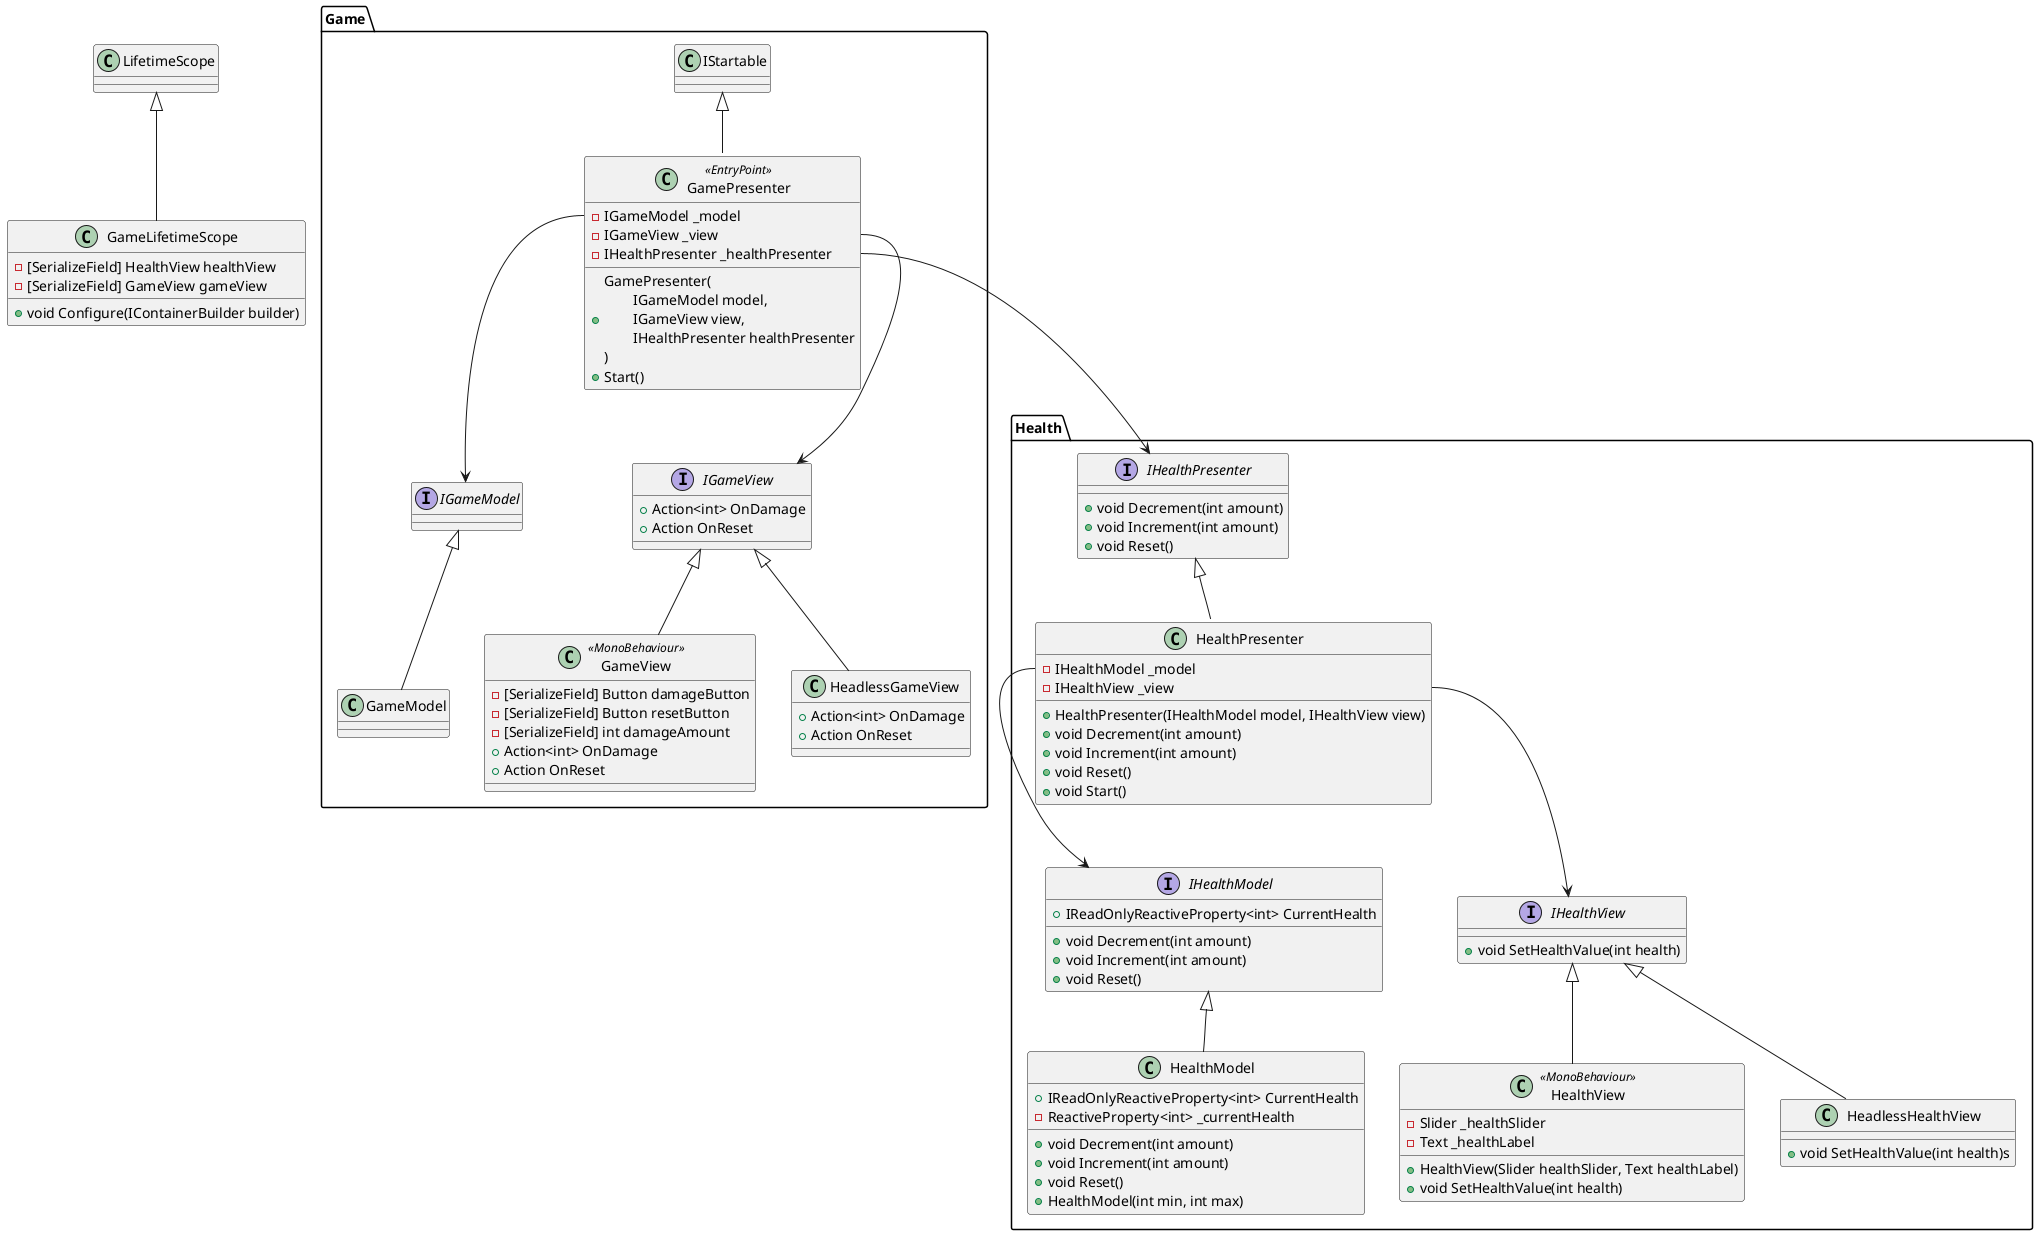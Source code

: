 ﻿@startuml Structure

namespace Health{
    
    interface IHealthModel{
        + IReadOnlyReactiveProperty<int> CurrentHealth
        + void Decrement(int amount)
        + void Increment(int amount)
        + void Reset()
    }
    
    interface IHealthPresenter{
        + void Decrement(int amount)
        + void Increment(int amount)
        + void Reset()
    }
    
    interface IHealthView{
        + void SetHealthValue(int health)
    }
    
    class HealthModel{
        + IReadOnlyReactiveProperty<int> CurrentHealth
        + void Decrement(int amount)
        + void Increment(int amount)
        + void Reset()
        + HealthModel(int min, int max)
        - ReactiveProperty<int> _currentHealth
    }
    
    IHealthModel<|--HealthModel
    
    class HealthView<<MonoBehaviour>>{
        + HealthView(Slider healthSlider, Text healthLabel)
        + void SetHealthValue(int health)
        - Slider _healthSlider
        - Text _healthLabel
    }
    
    IHealthView<|--HealthView
    
    class HeadlessHealthView{
        + void SetHealthValue(int health)s
    }
    
    IHealthView<|--HeadlessHealthView
    
    class HealthPresenter{
        + HealthPresenter(IHealthModel model, IHealthView view)
        - IHealthModel _model
        - IHealthView _view
        + void Decrement(int amount)
        + void Increment(int amount)
        + void Reset()
        + void Start()
    }
    
    IHealthPresenter<|--HealthPresenter
    
    HealthPresenter::_view-->IHealthView
    HealthPresenter::_model-->IHealthModel
}

namespace Game{

    interface IGameModel{}
    class GameModel{}
    IGameModel<|--GameModel
    
    interface IGameView{
        + Action<int> OnDamage
        + Action OnReset
    }
    
    class GameView<<MonoBehaviour>>{
        - [SerializeField] Button damageButton
        - [SerializeField] Button resetButton
        - [SerializeField] int damageAmount
        + Action<int> OnDamage
        + Action OnReset
    }
    
    class HeadlessGameView{
        + Action<int> OnDamage
        + Action OnReset
    }
    
    IGameView<|--GameView
    IGameView<|--HeadlessGameView
    
    class GamePresenter<<EntryPoint>>{
        + GamePresenter(\n\tIGameModel model,\n\tIGameView view, \n\tIHealthPresenter healthPresenter\n)
        - IGameModel _model
        - IGameView _view
        - IHealthPresenter _healthPresenter
        + Start()
    }
    
    IStartable<|--GamePresenter
    GamePresenter::_model-->IGameModel
    GamePresenter::_view-->IGameView
    GamePresenter::_healthPresenter-->Health.IHealthPresenter
    
}

class GameLifetimeScope{
    + void Configure(IContainerBuilder builder)
    - [SerializeField] HealthView healthView
    - [SerializeField] GameView gameView
}

LifetimeScope<|--GameLifetimeScope

@enduml